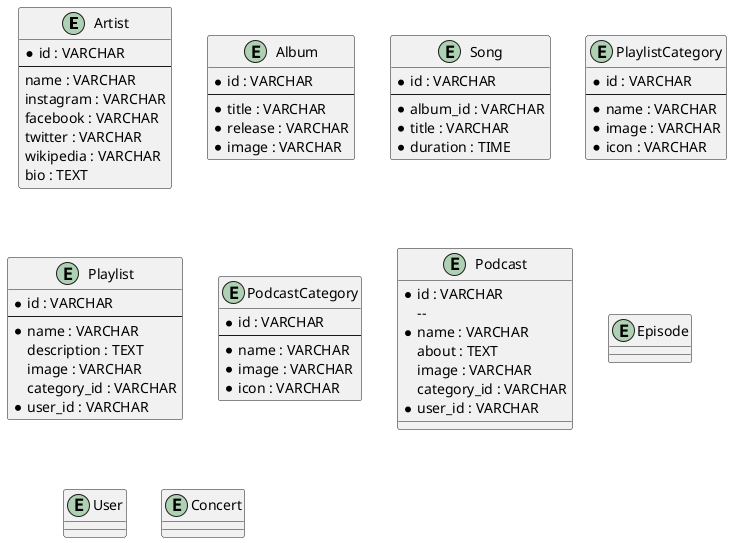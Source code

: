 @startuml
entity Artist{
    * id : VARCHAR
    --
    name : VARCHAR
    instagram : VARCHAR
    facebook : VARCHAR
    twitter : VARCHAR
    wikipedia : VARCHAR
    bio : TEXT
}

entity Album{
    * id : VARCHAR
    --
    * title : VARCHAR
    * release : VARCHAR
    * image : VARCHAR
}

entity Song{
    * id : VARCHAR
    --
    * album_id : VARCHAR
    * title : VARCHAR
    * duration : TIME
}

entity PlaylistCategory{
    * id : VARCHAR
    --
    * name : VARCHAR
    * image : VARCHAR
    * icon : VARCHAR
}

entity Playlist{
    * id : VARCHAR
    --
    * name : VARCHAR
    description : TEXT
    image : VARCHAR
    category_id : VARCHAR
    *user_id : VARCHAR
}

entity PodcastCategory{
    * id : VARCHAR
    --
    * name : VARCHAR
    * image : VARCHAR
    * icon : VARCHAR
}

entity Podcast{
    * id : VARCHAR
        --
    * name : VARCHAR
    about : TEXT
    image : VARCHAR
    category_id : VARCHAR
    *user_id : VARCHAR
}

entity Episode{

}

entity User{

}

entity Concert{

}

@enduml